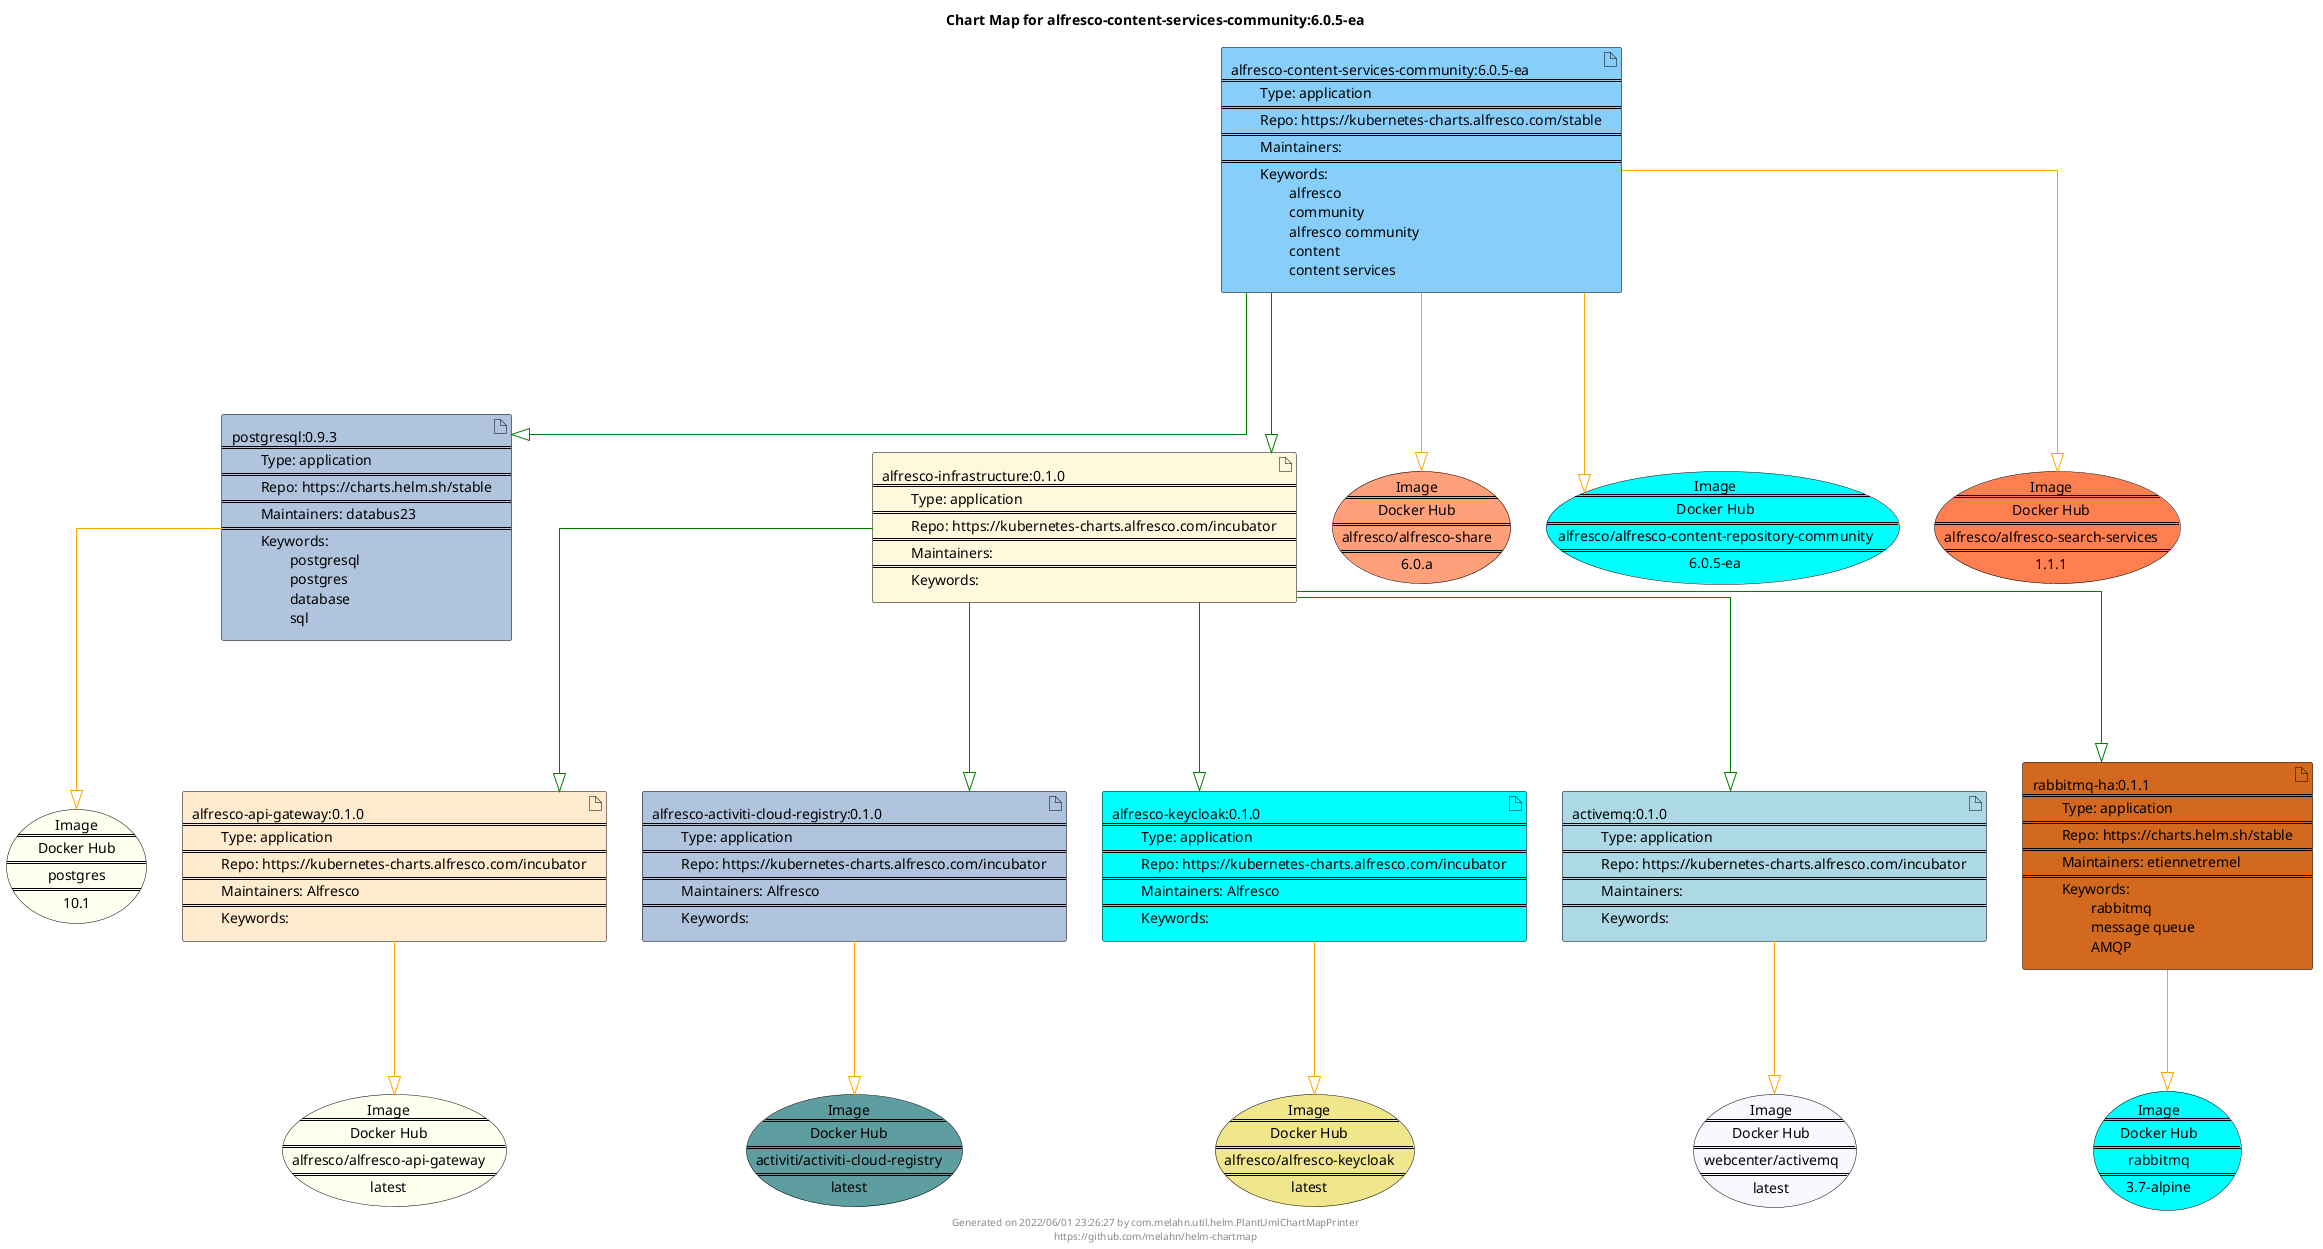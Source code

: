 @startuml
skinparam linetype ortho
skinparam backgroundColor white
skinparam usecaseBorderColor black
skinparam usecaseArrowColor LightSlateGray
skinparam artifactBorderColor black
skinparam artifactArrowColor LightSlateGray

title Chart Map for alfresco-content-services-community:6.0.5-ea

'There are 8 referenced Helm Charts
artifact "postgresql:0.9.3\n====\n\tType: application\n====\n\tRepo: https://charts.helm.sh/stable\n====\n\tMaintainers: databus23\n====\n\tKeywords: \n\t\tpostgresql\n\t\tpostgres\n\t\tdatabase\n\t\tsql" as postgresql_0_9_3 #LightSteelBlue
artifact "alfresco-api-gateway:0.1.0\n====\n\tType: application\n====\n\tRepo: https://kubernetes-charts.alfresco.com/incubator\n====\n\tMaintainers: Alfresco\n====\n\tKeywords: " as alfresco_api_gateway_0_1_0 #BlanchedAlmond
artifact "alfresco-activiti-cloud-registry:0.1.0\n====\n\tType: application\n====\n\tRepo: https://kubernetes-charts.alfresco.com/incubator\n====\n\tMaintainers: Alfresco\n====\n\tKeywords: " as alfresco_activiti_cloud_registry_0_1_0 #LightSteelBlue
artifact "alfresco-infrastructure:0.1.0\n====\n\tType: application\n====\n\tRepo: https://kubernetes-charts.alfresco.com/incubator\n====\n\tMaintainers: \n====\n\tKeywords: " as alfresco_infrastructure_0_1_0 #Cornsilk
artifact "alfresco-keycloak:0.1.0\n====\n\tType: application\n====\n\tRepo: https://kubernetes-charts.alfresco.com/incubator\n====\n\tMaintainers: Alfresco\n====\n\tKeywords: " as alfresco_keycloak_0_1_0 #Cyan
artifact "alfresco-content-services-community:6.0.5-ea\n====\n\tType: application\n====\n\tRepo: https://kubernetes-charts.alfresco.com/stable\n====\n\tMaintainers: \n====\n\tKeywords: \n\t\talfresco\n\t\tcommunity\n\t\talfresco community\n\t\tcontent\n\t\tcontent services" as alfresco_content_services_community_6_0_5_ea #LightSkyBlue
artifact "activemq:0.1.0\n====\n\tType: application\n====\n\tRepo: https://kubernetes-charts.alfresco.com/incubator\n====\n\tMaintainers: \n====\n\tKeywords: " as activemq_0_1_0 #LightBlue
artifact "rabbitmq-ha:0.1.1\n====\n\tType: application\n====\n\tRepo: https://charts.helm.sh/stable\n====\n\tMaintainers: etiennetremel\n====\n\tKeywords: \n\t\trabbitmq\n\t\tmessage queue\n\t\tAMQP" as rabbitmq_ha_0_1_1 #Chocolate

'There are 9 referenced Docker Images
usecase "Image\n====\nDocker Hub\n====\nrabbitmq\n====\n3.7-alpine" as rabbitmq_3_7_alpine #Aqua
usecase "Image\n====\nDocker Hub\n====\nalfresco/alfresco-share\n====\n6.0.a" as alfresco_alfresco_share_6_0_a #LightSalmon
usecase "Image\n====\nDocker Hub\n====\nalfresco/alfresco-keycloak\n====\nlatest" as alfresco_alfresco_keycloak_latest #Khaki
usecase "Image\n====\nDocker Hub\n====\npostgres\n====\n10.1" as postgres_10_1 #Ivory
usecase "Image\n====\nDocker Hub\n====\nactiviti/activiti-cloud-registry\n====\nlatest" as activiti_activiti_cloud_registry_latest #CadetBlue
usecase "Image\n====\nDocker Hub\n====\nwebcenter/activemq\n====\nlatest" as webcenter_activemq_latest #GhostWhite
usecase "Image\n====\nDocker Hub\n====\nalfresco/alfresco-content-repository-community\n====\n6.0.5-ea" as alfresco_alfresco_content_repository_community_6_0_5_ea #Aqua
usecase "Image\n====\nDocker Hub\n====\nalfresco/alfresco-api-gateway\n====\nlatest" as alfresco_alfresco_api_gateway_latest #Ivory
usecase "Image\n====\nDocker Hub\n====\nalfresco/alfresco-search-services\n====\n1.1.1" as alfresco_alfresco_search_services_1_1_1 #Coral

'Chart Dependencies
alfresco_content_services_community_6_0_5_ea--[#green]-|>alfresco_infrastructure_0_1_0
alfresco_infrastructure_0_1_0--[#green]-|>rabbitmq_ha_0_1_1
alfresco_infrastructure_0_1_0--[#green]-|>alfresco_keycloak_0_1_0
alfresco_infrastructure_0_1_0--[#green]-|>alfresco_activiti_cloud_registry_0_1_0
alfresco_infrastructure_0_1_0--[#green]-|>activemq_0_1_0
alfresco_infrastructure_0_1_0--[#green]-|>alfresco_api_gateway_0_1_0
alfresco_content_services_community_6_0_5_ea--[#green]-|>postgresql_0_9_3
postgresql_0_9_3--[#orange]-|>postgres_10_1
alfresco_api_gateway_0_1_0--[#orange]-|>alfresco_alfresco_api_gateway_latest
alfresco_activiti_cloud_registry_0_1_0--[#orange]-|>activiti_activiti_cloud_registry_latest
alfresco_keycloak_0_1_0--[#orange]-|>alfresco_alfresco_keycloak_latest
alfresco_content_services_community_6_0_5_ea--[#orange]-|>alfresco_alfresco_content_repository_community_6_0_5_ea
alfresco_content_services_community_6_0_5_ea--[#orange]-|>alfresco_alfresco_search_services_1_1_1
alfresco_content_services_community_6_0_5_ea--[#orange]-|>alfresco_alfresco_share_6_0_a
activemq_0_1_0--[#orange]-|>webcenter_activemq_latest
rabbitmq_ha_0_1_1--[#orange]-|>rabbitmq_3_7_alpine

center footer Generated on 2022/06/01 23:26:27 by com.melahn.util.helm.PlantUmlChartMapPrinter\nhttps://github.com/melahn/helm-chartmap
@enduml
